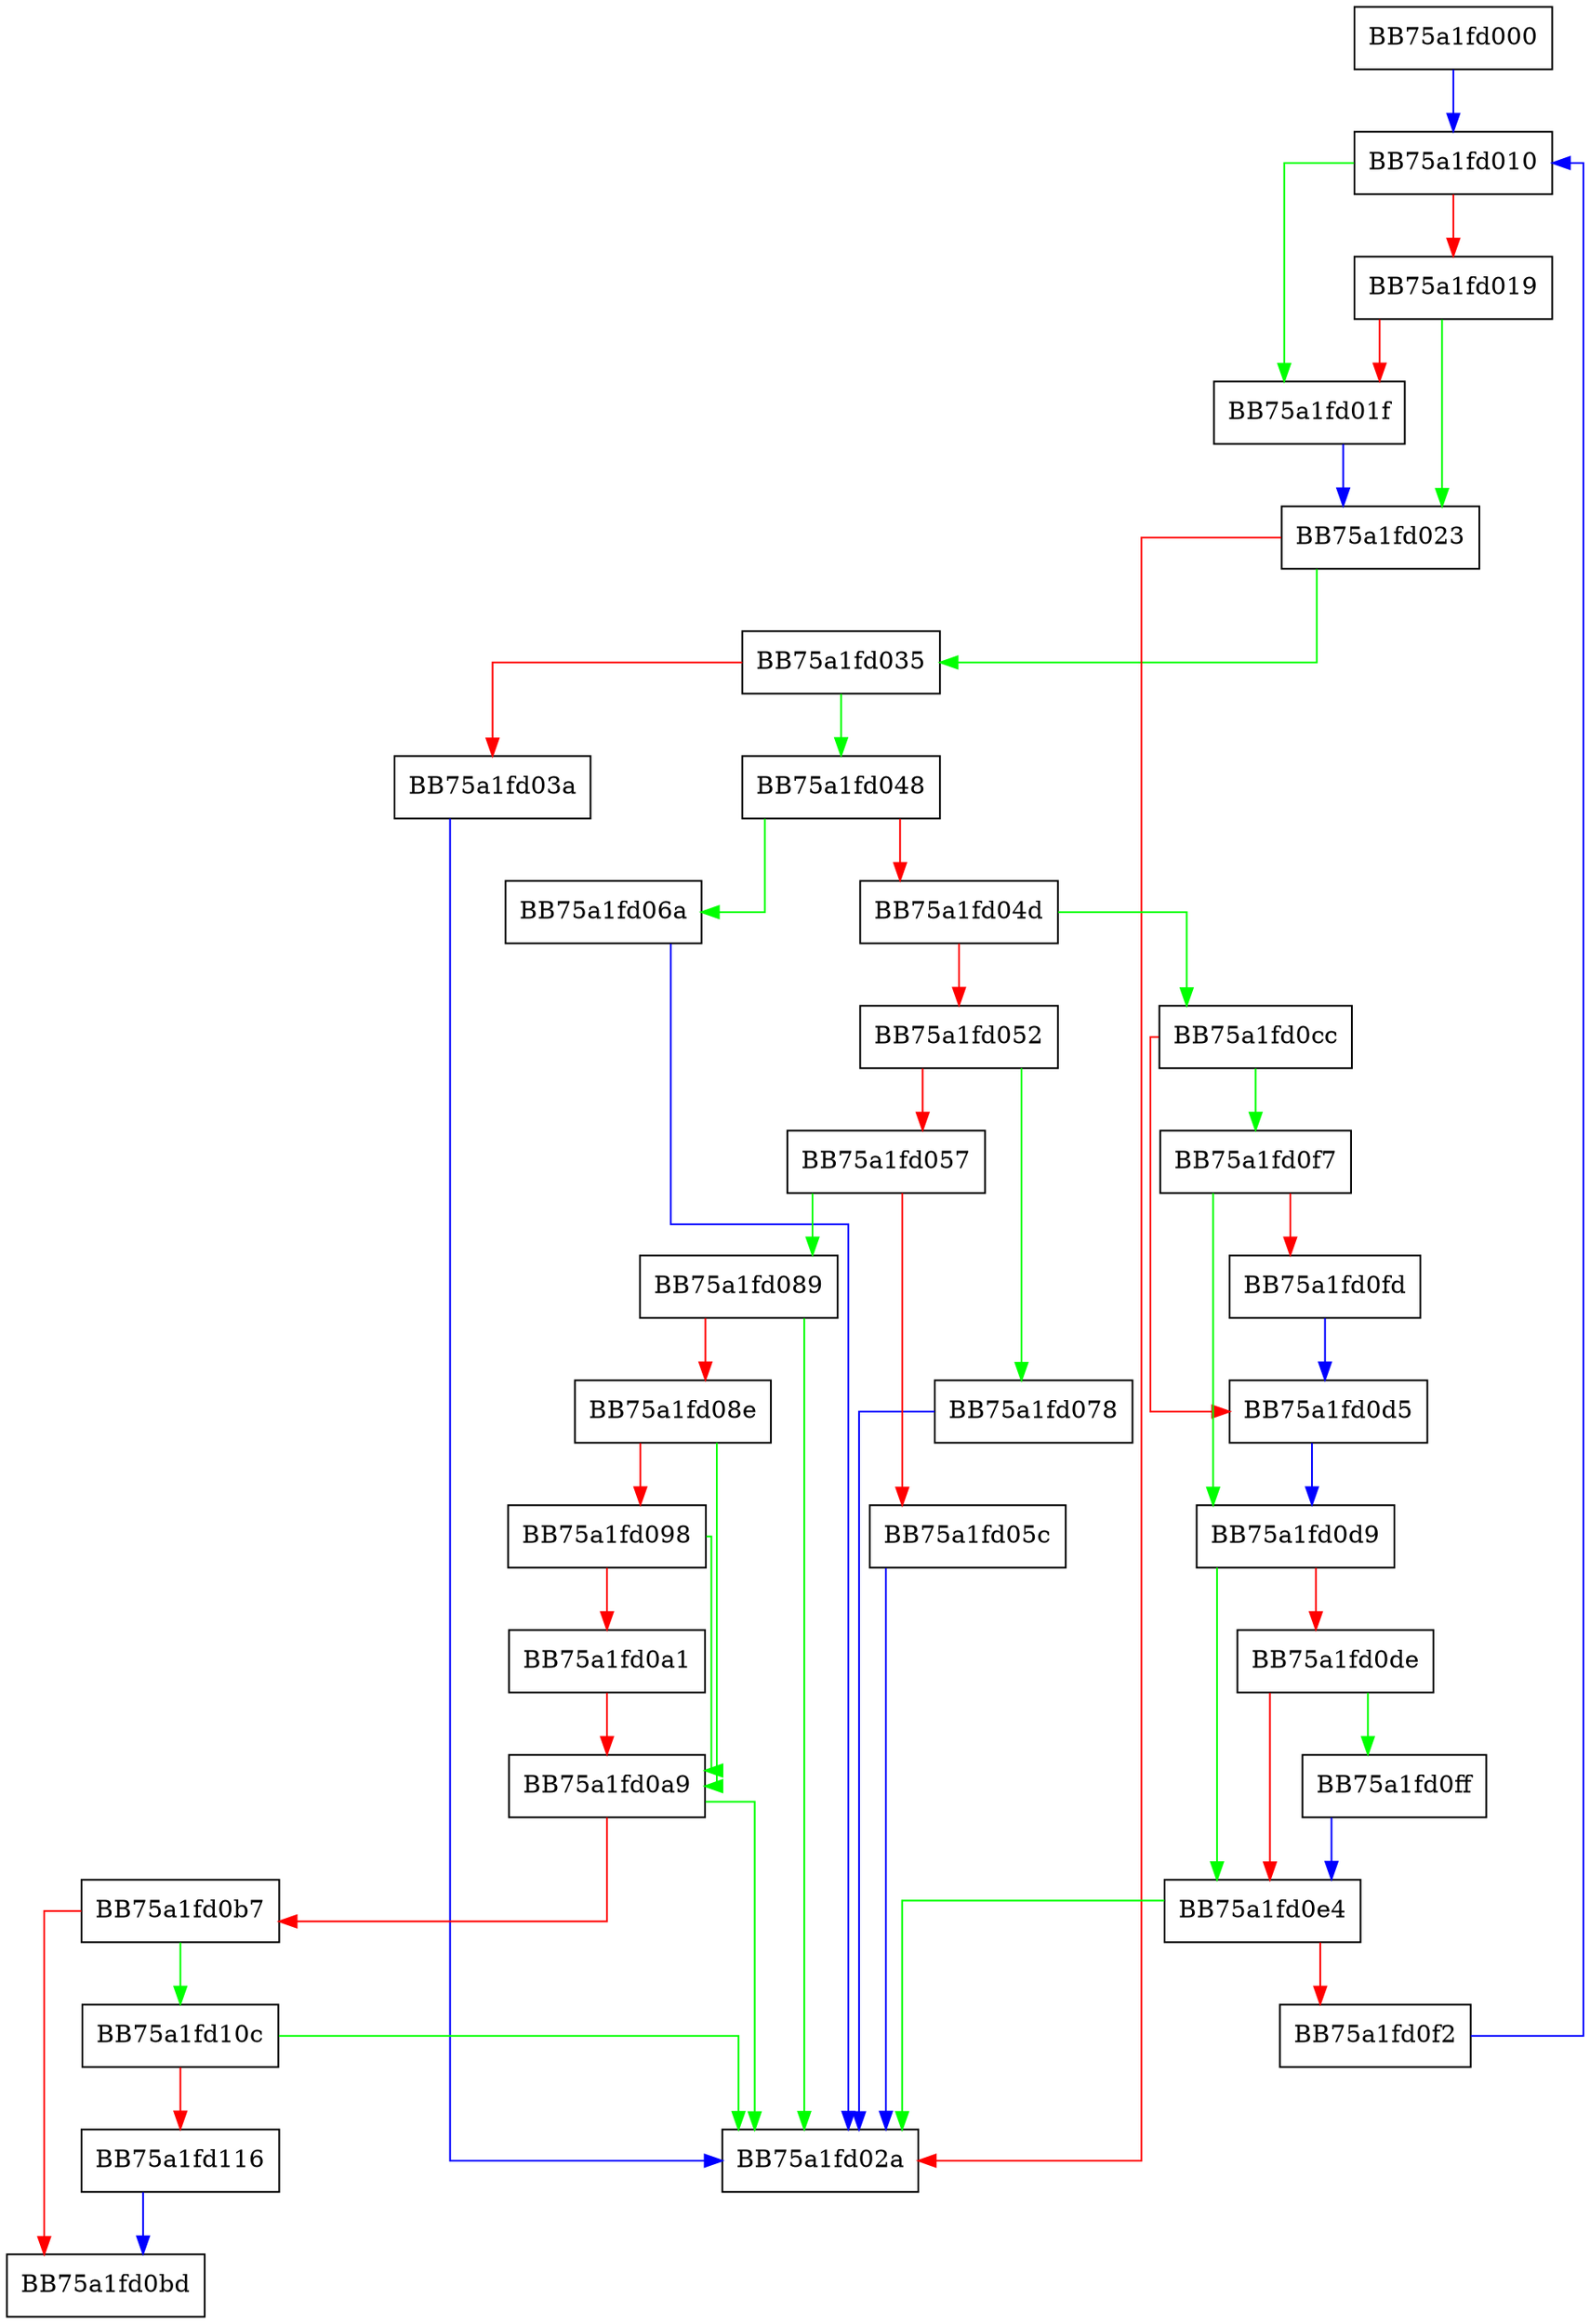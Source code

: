 digraph reallymarkobject {
  node [shape="box"];
  graph [splines=ortho];
  BB75a1fd000 -> BB75a1fd010 [color="blue"];
  BB75a1fd010 -> BB75a1fd01f [color="green"];
  BB75a1fd010 -> BB75a1fd019 [color="red"];
  BB75a1fd019 -> BB75a1fd023 [color="green"];
  BB75a1fd019 -> BB75a1fd01f [color="red"];
  BB75a1fd01f -> BB75a1fd023 [color="blue"];
  BB75a1fd023 -> BB75a1fd035 [color="green"];
  BB75a1fd023 -> BB75a1fd02a [color="red"];
  BB75a1fd035 -> BB75a1fd048 [color="green"];
  BB75a1fd035 -> BB75a1fd03a [color="red"];
  BB75a1fd03a -> BB75a1fd02a [color="blue"];
  BB75a1fd048 -> BB75a1fd06a [color="green"];
  BB75a1fd048 -> BB75a1fd04d [color="red"];
  BB75a1fd04d -> BB75a1fd0cc [color="green"];
  BB75a1fd04d -> BB75a1fd052 [color="red"];
  BB75a1fd052 -> BB75a1fd078 [color="green"];
  BB75a1fd052 -> BB75a1fd057 [color="red"];
  BB75a1fd057 -> BB75a1fd089 [color="green"];
  BB75a1fd057 -> BB75a1fd05c [color="red"];
  BB75a1fd05c -> BB75a1fd02a [color="blue"];
  BB75a1fd06a -> BB75a1fd02a [color="blue"];
  BB75a1fd078 -> BB75a1fd02a [color="blue"];
  BB75a1fd089 -> BB75a1fd02a [color="green"];
  BB75a1fd089 -> BB75a1fd08e [color="red"];
  BB75a1fd08e -> BB75a1fd0a9 [color="green"];
  BB75a1fd08e -> BB75a1fd098 [color="red"];
  BB75a1fd098 -> BB75a1fd0a9 [color="green"];
  BB75a1fd098 -> BB75a1fd0a1 [color="red"];
  BB75a1fd0a1 -> BB75a1fd0a9 [color="red"];
  BB75a1fd0a9 -> BB75a1fd02a [color="green"];
  BB75a1fd0a9 -> BB75a1fd0b7 [color="red"];
  BB75a1fd0b7 -> BB75a1fd10c [color="green"];
  BB75a1fd0b7 -> BB75a1fd0bd [color="red"];
  BB75a1fd0cc -> BB75a1fd0f7 [color="green"];
  BB75a1fd0cc -> BB75a1fd0d5 [color="red"];
  BB75a1fd0d5 -> BB75a1fd0d9 [color="blue"];
  BB75a1fd0d9 -> BB75a1fd0e4 [color="green"];
  BB75a1fd0d9 -> BB75a1fd0de [color="red"];
  BB75a1fd0de -> BB75a1fd0ff [color="green"];
  BB75a1fd0de -> BB75a1fd0e4 [color="red"];
  BB75a1fd0e4 -> BB75a1fd02a [color="green"];
  BB75a1fd0e4 -> BB75a1fd0f2 [color="red"];
  BB75a1fd0f2 -> BB75a1fd010 [color="blue"];
  BB75a1fd0f7 -> BB75a1fd0d9 [color="green"];
  BB75a1fd0f7 -> BB75a1fd0fd [color="red"];
  BB75a1fd0fd -> BB75a1fd0d5 [color="blue"];
  BB75a1fd0ff -> BB75a1fd0e4 [color="blue"];
  BB75a1fd10c -> BB75a1fd02a [color="green"];
  BB75a1fd10c -> BB75a1fd116 [color="red"];
  BB75a1fd116 -> BB75a1fd0bd [color="blue"];
}